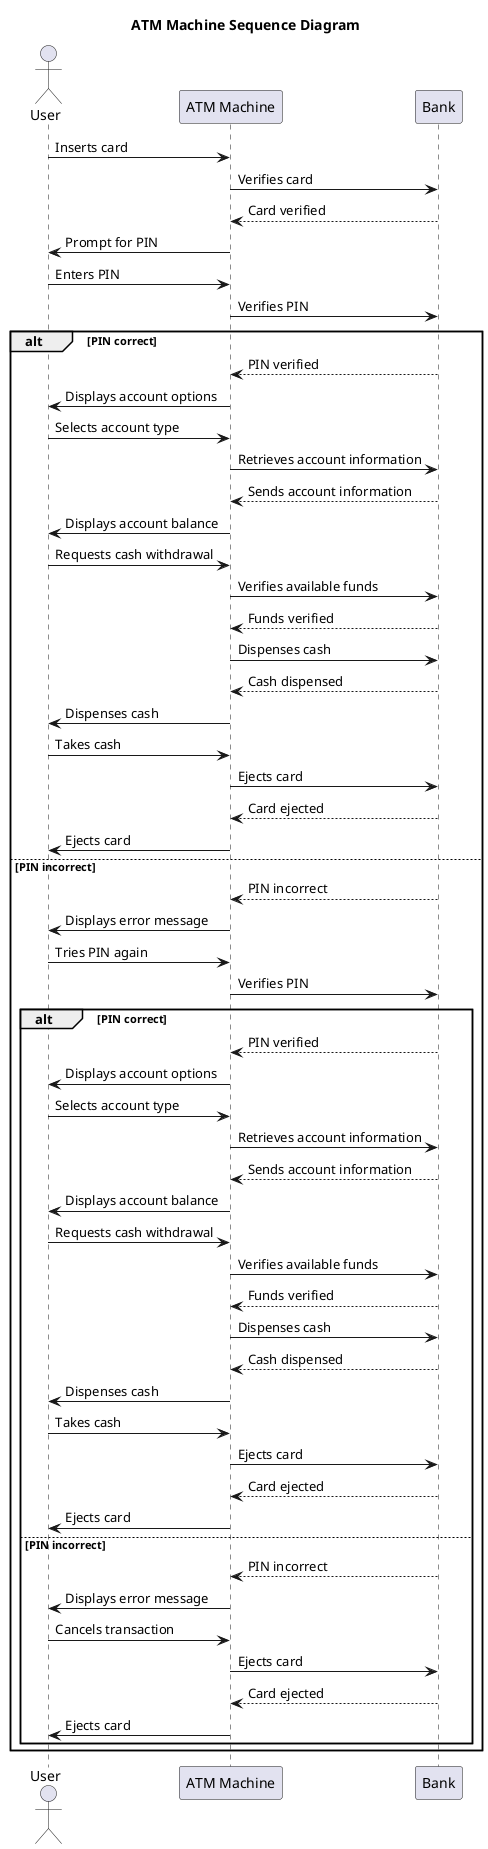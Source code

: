 @startuml
title ATM Machine Sequence Diagram

actor User
participant "ATM Machine" as ATM
participant Bank

User -> ATM: Inserts card
ATM -> Bank: Verifies card
Bank --> ATM: Card verified
ATM -> User: Prompt for PIN
User -> ATM: Enters PIN
ATM -> Bank: Verifies PIN
alt PIN correct
    Bank --> ATM: PIN verified
    ATM -> User: Displays account options
    User -> ATM: Selects account type
    ATM -> Bank: Retrieves account information
    Bank --> ATM: Sends account information
    ATM -> User: Displays account balance
    User -> ATM: Requests cash withdrawal
    ATM -> Bank: Verifies available funds
    Bank --> ATM: Funds verified
    ATM -> Bank: Dispenses cash
    Bank --> ATM: Cash dispensed
    ATM -> User: Dispenses cash
    User -> ATM: Takes cash
    ATM -> Bank: Ejects card
    Bank --> ATM: Card ejected
    ATM -> User: Ejects card
else PIN incorrect
    Bank --> ATM: PIN incorrect
    ATM -> User: Displays error message
    User -> ATM: Tries PIN again
    ATM -> Bank: Verifies PIN
    alt PIN correct
        Bank --> ATM: PIN verified
        ATM -> User: Displays account options
        User -> ATM: Selects account type
        ATM -> Bank: Retrieves account information
        Bank --> ATM: Sends account information
        ATM -> User: Displays account balance
        User -> ATM: Requests cash withdrawal
        ATM -> Bank: Verifies available funds
        Bank --> ATM: Funds verified
        ATM -> Bank: Dispenses cash
        Bank --> ATM: Cash dispensed
        ATM -> User: Dispenses cash
        User -> ATM: Takes cash
        ATM -> Bank: Ejects card
        Bank --> ATM: Card ejected
        ATM -> User: Ejects card
    else PIN incorrect
        Bank --> ATM: PIN incorrect
        ATM -> User: Displays error message
        User -> ATM: Cancels transaction
        ATM -> Bank: Ejects card
        Bank --> ATM: Card ejected
        ATM -> User: Ejects card
    end
end
@enduml
